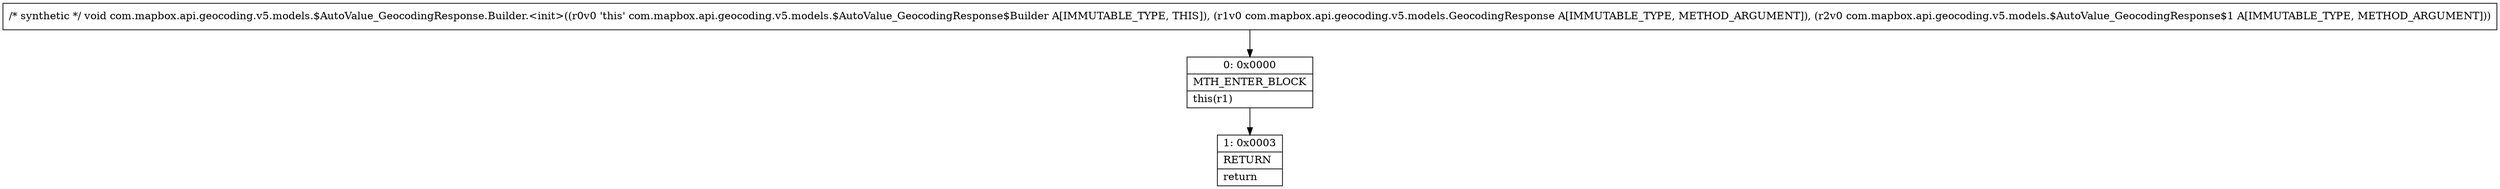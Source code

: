digraph "CFG forcom.mapbox.api.geocoding.v5.models.$AutoValue_GeocodingResponse.Builder.\<init\>(Lcom\/mapbox\/api\/geocoding\/v5\/models\/GeocodingResponse;Lcom\/mapbox\/api\/geocoding\/v5\/models\/$AutoValue_GeocodingResponse$1;)V" {
Node_0 [shape=record,label="{0\:\ 0x0000|MTH_ENTER_BLOCK\l|this(r1)\l}"];
Node_1 [shape=record,label="{1\:\ 0x0003|RETURN\l|return\l}"];
MethodNode[shape=record,label="{\/* synthetic *\/ void com.mapbox.api.geocoding.v5.models.$AutoValue_GeocodingResponse.Builder.\<init\>((r0v0 'this' com.mapbox.api.geocoding.v5.models.$AutoValue_GeocodingResponse$Builder A[IMMUTABLE_TYPE, THIS]), (r1v0 com.mapbox.api.geocoding.v5.models.GeocodingResponse A[IMMUTABLE_TYPE, METHOD_ARGUMENT]), (r2v0 com.mapbox.api.geocoding.v5.models.$AutoValue_GeocodingResponse$1 A[IMMUTABLE_TYPE, METHOD_ARGUMENT])) }"];
MethodNode -> Node_0;
Node_0 -> Node_1;
}

